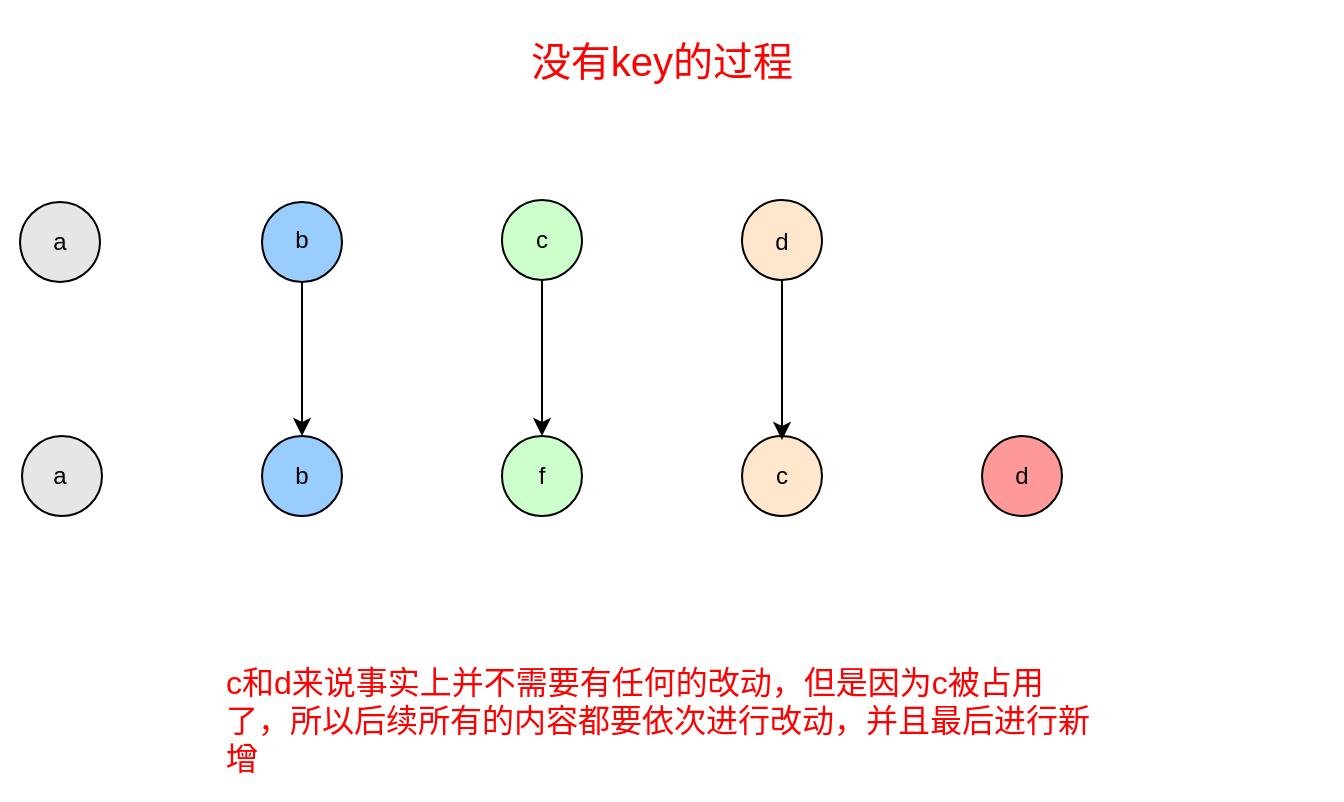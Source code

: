 <mxfile>
    <diagram id="S_KJSHsnQNPqfwYenWWp" name="第 1 页">
        <mxGraphModel dx="733" dy="508" grid="1" gridSize="10" guides="1" tooltips="1" connect="1" arrows="1" fold="1" page="1" pageScale="1" pageWidth="827" pageHeight="1169" background="none" math="0" shadow="0">
            <root>
                <mxCell id="0"/>
                <mxCell id="1" parent="0"/>
                <mxCell id="13" value="" style="edgeStyle=none;html=1;labelBorderColor=#FFFFFF;labelBackgroundColor=#FFFFFF;strokeColor=#FFFFFF;" parent="1" source="2" target="3" edge="1">
                    <mxGeometry relative="1" as="geometry"/>
                </mxCell>
                <mxCell id="2" value="" style="ellipse;whiteSpace=wrap;html=1;aspect=fixed;fillColor=#E6E6E6;" parent="1" vertex="1">
                    <mxGeometry x="79" y="121" width="40" height="40" as="geometry"/>
                </mxCell>
                <mxCell id="3" value="" style="ellipse;whiteSpace=wrap;html=1;aspect=fixed;fillColor=#E6E6E6;" parent="1" vertex="1">
                    <mxGeometry x="80" y="238" width="40" height="40" as="geometry"/>
                </mxCell>
                <mxCell id="4" value="" style="ellipse;whiteSpace=wrap;html=1;aspect=fixed;fillColor=#99CCFF;" parent="1" vertex="1">
                    <mxGeometry x="200" y="238" width="40" height="40" as="geometry"/>
                </mxCell>
                <mxCell id="5" value="" style="ellipse;whiteSpace=wrap;html=1;aspect=fixed;fillColor=#CCFFCC;" parent="1" vertex="1">
                    <mxGeometry x="320" y="238" width="40" height="40" as="geometry"/>
                </mxCell>
                <mxCell id="6" value="" style="ellipse;whiteSpace=wrap;html=1;aspect=fixed;fillColor=#FFE6CC;" parent="1" vertex="1">
                    <mxGeometry x="440" y="238" width="40" height="40" as="geometry"/>
                </mxCell>
                <mxCell id="7" value="" style="ellipse;whiteSpace=wrap;html=1;aspect=fixed;fillColor=#FF9999;" parent="1" vertex="1">
                    <mxGeometry x="560" y="238" width="40" height="40" as="geometry"/>
                </mxCell>
                <mxCell id="14" value="" style="edgeStyle=none;html=1;labelBackgroundColor=#FFFFFF;labelBorderColor=#FFFFFF;" parent="1" source="8" target="4" edge="1">
                    <mxGeometry relative="1" as="geometry"/>
                </mxCell>
                <mxCell id="8" value="" style="ellipse;whiteSpace=wrap;html=1;aspect=fixed;fillColor=#99CCFF;" parent="1" vertex="1">
                    <mxGeometry x="200" y="121" width="40" height="40" as="geometry"/>
                </mxCell>
                <mxCell id="15" value="" style="edgeStyle=none;html=1;labelBackgroundColor=#FFFFFF;labelBorderColor=#FFFFFF;" parent="1" source="9" target="5" edge="1">
                    <mxGeometry relative="1" as="geometry"/>
                </mxCell>
                <mxCell id="9" value="" style="ellipse;whiteSpace=wrap;html=1;aspect=fixed;fillColor=#CCFFCC;" parent="1" vertex="1">
                    <mxGeometry x="320" y="120" width="40" height="40" as="geometry"/>
                </mxCell>
                <mxCell id="16" value="" style="edgeStyle=none;html=1;labelBackgroundColor=#FFFFFF;labelBorderColor=#FFFFFF;" parent="1" source="10" edge="1">
                    <mxGeometry relative="1" as="geometry">
                        <mxPoint x="460" y="240" as="targetPoint"/>
                    </mxGeometry>
                </mxCell>
                <mxCell id="10" value="" style="ellipse;whiteSpace=wrap;html=1;aspect=fixed;fillColor=#FFE6CC;" parent="1" vertex="1">
                    <mxGeometry x="440" y="120" width="40" height="40" as="geometry"/>
                </mxCell>
                <mxCell id="17" value="a" style="text;html=1;strokeColor=none;fillColor=none;align=center;verticalAlign=middle;whiteSpace=wrap;rounded=0;fontColor=#000000;" parent="1" vertex="1">
                    <mxGeometry x="69" y="126" width="60" height="30" as="geometry"/>
                </mxCell>
                <mxCell id="18" value="a" style="text;html=1;strokeColor=none;fillColor=none;align=center;verticalAlign=middle;whiteSpace=wrap;rounded=0;fontColor=#000000;" parent="1" vertex="1">
                    <mxGeometry x="69" y="243" width="60" height="30" as="geometry"/>
                </mxCell>
                <mxCell id="19" value="b&lt;span style=&quot;font-family: monospace; font-size: 0px;&quot;&gt;%3CmxGraphModel%3E%3Croot%3E%3CmxCell%20id%3D%220%22%2F%3E%3CmxCell%20id%3D%221%22%20parent%3D%220%22%2F%3E%3CmxCell%20id%3D%222%22%20value%3D%22%22%20style%3D%22ellipse%3BwhiteSpace%3Dwrap%3Bhtml%3D1%3Baspect%3Dfixed%3B%22%20vertex%3D%221%22%20parent%3D%221%22%3E%3CmxGeometry%20x%3D%22320%22%20y%3D%22120%22%20width%3D%2240%22%20height%3D%2240%22%20as%3D%22geometry%22%2F%3E%3C%2FmxCell%3E%3C%2Froot%3E%3C%2FmxGraphModel%3E&lt;/span&gt;" style="text;html=1;strokeColor=none;fillColor=none;align=center;verticalAlign=middle;whiteSpace=wrap;rounded=0;fontColor=#000000;" parent="1" vertex="1">
                    <mxGeometry x="190" y="125" width="60" height="30" as="geometry"/>
                </mxCell>
                <mxCell id="20" value="b" style="text;html=1;strokeColor=none;fillColor=none;align=center;verticalAlign=middle;whiteSpace=wrap;rounded=0;fontColor=#000000;" parent="1" vertex="1">
                    <mxGeometry x="190" y="243" width="60" height="30" as="geometry"/>
                </mxCell>
                <mxCell id="21" value="c" style="text;html=1;strokeColor=none;fillColor=none;align=center;verticalAlign=middle;whiteSpace=wrap;rounded=0;fontColor=#000000;" parent="1" vertex="1">
                    <mxGeometry x="310" y="125" width="60" height="30" as="geometry"/>
                </mxCell>
                <mxCell id="22" value="d" style="text;html=1;strokeColor=none;fillColor=none;align=center;verticalAlign=middle;whiteSpace=wrap;rounded=0;fontColor=#000000;" parent="1" vertex="1">
                    <mxGeometry x="430" y="126" width="60" height="30" as="geometry"/>
                </mxCell>
                <mxCell id="23" value="f" style="text;html=1;strokeColor=none;fillColor=none;align=center;verticalAlign=middle;whiteSpace=wrap;rounded=0;fontColor=#000000;" parent="1" vertex="1">
                    <mxGeometry x="310" y="243" width="60" height="30" as="geometry"/>
                </mxCell>
                <mxCell id="24" value="c" style="text;html=1;strokeColor=none;fillColor=none;align=center;verticalAlign=middle;whiteSpace=wrap;rounded=0;fontColor=#000000;" parent="1" vertex="1">
                    <mxGeometry x="430" y="243" width="60" height="30" as="geometry"/>
                </mxCell>
                <mxCell id="25" value="d" style="text;html=1;strokeColor=none;fillColor=none;align=center;verticalAlign=middle;whiteSpace=wrap;rounded=0;fontColor=#000000;" parent="1" vertex="1">
                    <mxGeometry x="550" y="243" width="60" height="30" as="geometry"/>
                </mxCell>
                <mxCell id="26" value="旧VNode&lt;span style=&quot;font-family: monospace; font-size: 0px;&quot;&gt;%3CmxGraphModel%3E%3Croot%3E%3CmxCell%20id%3D%220%22%2F%3E%3CmxCell%20id%3D%221%22%20parent%3D%220%22%2F%3E%3CmxCell%20id%3D%222%22%20value%3D%22%22%20style%3D%22ellipse%3BwhiteSpace%3Dwrap%3Bhtml%3D1%3Baspect%3Dfixed%3B%22%20vertex%3D%221%22%20parent%3D%221%22%3E%3CmxGeometry%20x%3D%22320%22%20y%3D%22120%22%20width%3D%2240%22%20height%3D%2240%22%20as%3D%22geometry%22%2F%3E%3C%2FmxCell%3E%3C%2Froot%3E%3C%2FmxGraphModel%3E&lt;/span&gt;" style="text;html=1;strokeColor=none;fillColor=none;align=center;verticalAlign=middle;whiteSpace=wrap;rounded=0;fontColor=#FFFFFF;" parent="1" vertex="1">
                    <mxGeometry x="680" y="126" width="60" height="30" as="geometry"/>
                </mxCell>
                <mxCell id="27" value="新VNode&lt;span style=&quot;font-family: monospace; font-size: 0px;&quot;&gt;%3CmxGraphModel%3E%3Croot%3E%3CmxCell%20id%3D%220%22%2F%3E%3CmxCell%20id%3D%221%22%20parent%3D%220%22%2F%3E%3CmxCell%20id%3D%222%22%20value%3D%22%22%20style%3D%22ellipse%3BwhiteSpace%3Dwrap%3Bhtml%3D1%3Baspect%3Dfixed%3B%22%20vertex%3D%221%22%20parent%3D%221%22%3E%3CmxGeometry%20x%3D%22320%22%20y%3D%22120%22%20width%3D%2240%22%20height%3D%2240%22%20as%3D%22geometry%22%2F%3E%3C%2FmxCell%3E%3C%2Froot%3E%3C%2FmxGraphModel%3E&lt;/span&gt;" style="text;html=1;strokeColor=none;fillColor=none;align=center;verticalAlign=middle;whiteSpace=wrap;rounded=0;fontColor=#FFFFFF;" parent="1" vertex="1">
                    <mxGeometry x="680" y="243" width="60" height="30" as="geometry"/>
                </mxCell>
                <mxCell id="28" value="patch" style="text;html=1;strokeColor=none;fillColor=none;align=center;verticalAlign=middle;whiteSpace=wrap;rounded=0;fontColor=#FFFFFF;" parent="1" vertex="1">
                    <mxGeometry x="110" y="180" width="60" height="30" as="geometry"/>
                </mxCell>
                <mxCell id="29" value="patch" style="text;html=1;strokeColor=none;fillColor=none;align=center;verticalAlign=middle;whiteSpace=wrap;rounded=0;fontColor=#FFFFFF;" parent="1" vertex="1">
                    <mxGeometry x="220" y="180" width="60" height="30" as="geometry"/>
                </mxCell>
                <mxCell id="30" value="patch" style="text;html=1;strokeColor=none;fillColor=none;align=center;verticalAlign=middle;whiteSpace=wrap;rounded=0;fontColor=#FFFFFF;" parent="1" vertex="1">
                    <mxGeometry x="330" y="180" width="60" height="30" as="geometry"/>
                </mxCell>
                <mxCell id="31" value="patch" style="text;html=1;strokeColor=none;fillColor=none;align=center;verticalAlign=middle;whiteSpace=wrap;rounded=0;fontColor=#FFFFFF;" parent="1" vertex="1">
                    <mxGeometry x="470" y="180" width="60" height="30" as="geometry"/>
                </mxCell>
                <mxCell id="33" value="没有key的过程" style="text;html=1;strokeColor=none;fillColor=none;align=center;verticalAlign=middle;whiteSpace=wrap;rounded=0;strokeWidth=4;fontSize=20;fontColor=#FF0000;" parent="1" vertex="1">
                    <mxGeometry x="300" y="20" width="200" height="60" as="geometry"/>
                </mxCell>
                <mxCell id="34" value="c和d来说事实上并不需要有任何的改动，但是因为c被占用了，所以后续所有的内容都要依次进行改动，并且最后进行新增" style="text;html=1;strokeColor=none;fillColor=none;align=left;verticalAlign=middle;whiteSpace=wrap;rounded=0;fontSize=16;fontColor=#FF0000;" parent="1" vertex="1">
                    <mxGeometry x="180" y="340" width="440" height="80" as="geometry"/>
                </mxCell>
                <mxCell id="37" value="新增" style="text;html=1;strokeColor=none;fillColor=none;align=center;verticalAlign=middle;whiteSpace=wrap;rounded=0;fontSize=12;fontColor=#FFFFFF;" parent="1" vertex="1">
                    <mxGeometry x="550" y="200" width="60" height="30" as="geometry"/>
                </mxCell>
            </root>
        </mxGraphModel>
    </diagram>
</mxfile>